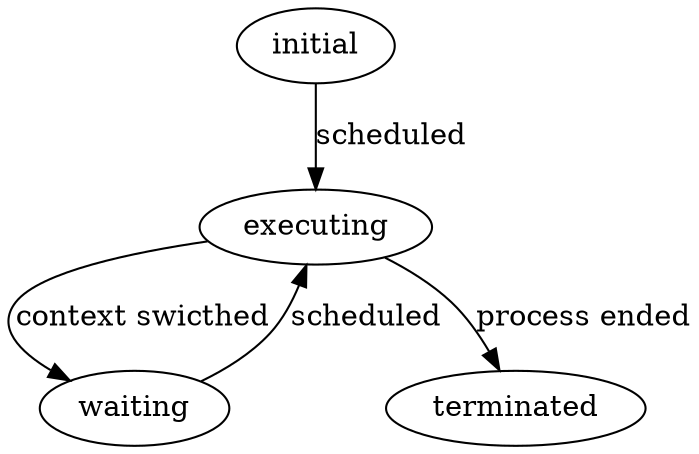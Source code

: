 digraph M {
initial -> executing [label="scheduled"]
executing -> waiting [label="context swicthed"]
executing -> terminated [label="process ended"]
waiting -> executing [label="scheduled"]
}
